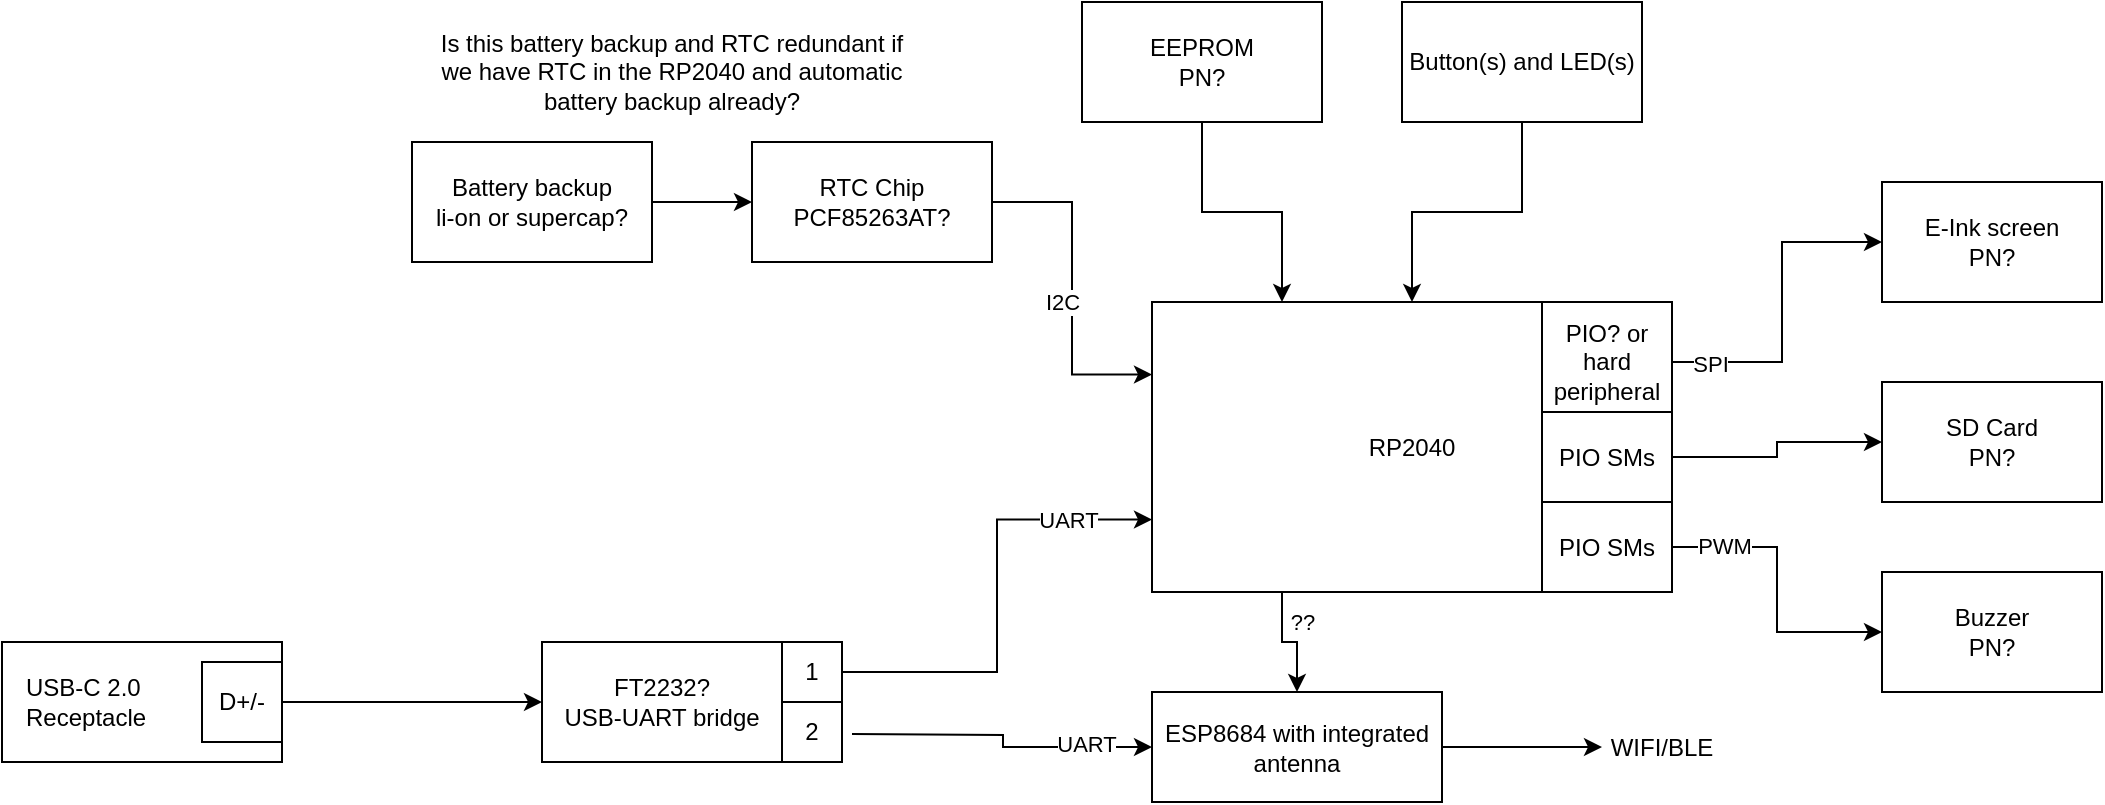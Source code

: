 <mxfile version="23.1.5" type="device" pages="2">
  <diagram id="R2lEEEUBdFMjLlhIrx00" name="Data Path">
    <mxGraphModel dx="1434" dy="836" grid="1" gridSize="10" guides="1" tooltips="1" connect="1" arrows="1" fold="1" page="1" pageScale="1" pageWidth="1700" pageHeight="1100" math="0" shadow="0" extFonts="Permanent Marker^https://fonts.googleapis.com/css?family=Permanent+Marker">
      <root>
        <mxCell id="0" />
        <mxCell id="1" parent="0" />
        <mxCell id="wMOnWl37XSj11jP713QI-9" value="FT2232?&lt;br&gt;USB-UART bridge" style="rounded=0;whiteSpace=wrap;html=1;" parent="1" vertex="1">
          <mxGeometry x="590" y="670" width="120" height="60" as="geometry" />
        </mxCell>
        <mxCell id="wMOnWl37XSj11jP713QI-11" value="&amp;nbsp; &amp;nbsp;USB-C 2.0 &lt;br&gt;&amp;nbsp; &amp;nbsp;Receptacle" style="rounded=0;whiteSpace=wrap;html=1;align=left;" parent="1" vertex="1">
          <mxGeometry x="320" y="670" width="140" height="60" as="geometry" />
        </mxCell>
        <mxCell id="wMOnWl37XSj11jP713QI-14" style="edgeStyle=orthogonalEdgeStyle;rounded=0;orthogonalLoop=1;jettySize=auto;html=1;entryX=0;entryY=0.5;entryDx=0;entryDy=0;" parent="1" source="wMOnWl37XSj11jP713QI-13" target="wMOnWl37XSj11jP713QI-9" edge="1">
          <mxGeometry relative="1" as="geometry" />
        </mxCell>
        <mxCell id="wMOnWl37XSj11jP713QI-13" value="D+/-" style="whiteSpace=wrap;html=1;aspect=fixed;" parent="1" vertex="1">
          <mxGeometry x="420" y="680" width="40" height="40" as="geometry" />
        </mxCell>
        <mxCell id="wMOnWl37XSj11jP713QI-42" style="edgeStyle=orthogonalEdgeStyle;rounded=0;orthogonalLoop=1;jettySize=auto;html=1;entryX=0;entryY=0.5;entryDx=0;entryDy=0;" parent="1" source="wMOnWl37XSj11jP713QI-15" target="wMOnWl37XSj11jP713QI-41" edge="1">
          <mxGeometry relative="1" as="geometry">
            <Array as="points">
              <mxPoint x="1210" y="530" />
              <mxPoint x="1210" y="470" />
            </Array>
          </mxGeometry>
        </mxCell>
        <mxCell id="wMOnWl37XSj11jP713QI-43" value="SPI" style="edgeLabel;html=1;align=center;verticalAlign=middle;resizable=0;points=[];" parent="wMOnWl37XSj11jP713QI-42" vertex="1" connectable="0">
          <mxGeometry x="0.36" y="2" relative="1" as="geometry">
            <mxPoint x="-34" y="58" as="offset" />
          </mxGeometry>
        </mxCell>
        <mxCell id="KRrXA6NS5M0XdtmwibU5-5" style="edgeStyle=orthogonalEdgeStyle;rounded=0;orthogonalLoop=1;jettySize=auto;html=1;entryX=0.5;entryY=0;entryDx=0;entryDy=0;exitX=0.25;exitY=1;exitDx=0;exitDy=0;" parent="1" source="wMOnWl37XSj11jP713QI-15" target="wMOnWl37XSj11jP713QI-16" edge="1">
          <mxGeometry relative="1" as="geometry" />
        </mxCell>
        <mxCell id="KRrXA6NS5M0XdtmwibU5-8" value="??" style="edgeLabel;html=1;align=center;verticalAlign=middle;resizable=0;points=[];" parent="KRrXA6NS5M0XdtmwibU5-5" vertex="1" connectable="0">
          <mxGeometry x="-0.2" y="1" relative="1" as="geometry">
            <mxPoint x="9" y="-8" as="offset" />
          </mxGeometry>
        </mxCell>
        <mxCell id="wMOnWl37XSj11jP713QI-15" value="&lt;div style=&quot;text-align: justify;&quot;&gt;&lt;span style=&quot;background-color: initial;&quot;&gt;RP2040&lt;/span&gt;&lt;/div&gt;" style="rounded=0;whiteSpace=wrap;html=1;" parent="1" vertex="1">
          <mxGeometry x="895" y="500" width="260" height="145" as="geometry" />
        </mxCell>
        <mxCell id="KRrXA6NS5M0XdtmwibU5-4" style="edgeStyle=orthogonalEdgeStyle;rounded=0;orthogonalLoop=1;jettySize=auto;html=1;entryX=0;entryY=0.5;entryDx=0;entryDy=0;" parent="1" source="wMOnWl37XSj11jP713QI-16" target="wMOnWl37XSj11jP713QI-45" edge="1">
          <mxGeometry relative="1" as="geometry" />
        </mxCell>
        <mxCell id="wMOnWl37XSj11jP713QI-16" value="&lt;div style=&quot;&quot;&gt;&lt;span style=&quot;background-color: initial;&quot;&gt;ESP8684 with integrated antenna&lt;/span&gt;&lt;/div&gt;" style="rounded=0;whiteSpace=wrap;html=1;align=center;" parent="1" vertex="1">
          <mxGeometry x="895" y="695" width="145" height="55" as="geometry" />
        </mxCell>
        <mxCell id="wMOnWl37XSj11jP713QI-17" value="1" style="whiteSpace=wrap;html=1;aspect=fixed;" parent="1" vertex="1">
          <mxGeometry x="710" y="670" width="30" height="30" as="geometry" />
        </mxCell>
        <mxCell id="wMOnWl37XSj11jP713QI-18" value="2" style="whiteSpace=wrap;html=1;aspect=fixed;" parent="1" vertex="1">
          <mxGeometry x="710" y="700" width="30" height="30" as="geometry" />
        </mxCell>
        <mxCell id="wMOnWl37XSj11jP713QI-19" style="edgeStyle=orthogonalEdgeStyle;rounded=0;orthogonalLoop=1;jettySize=auto;html=1;entryX=0;entryY=0.75;entryDx=0;entryDy=0;" parent="1" source="wMOnWl37XSj11jP713QI-17" target="wMOnWl37XSj11jP713QI-15" edge="1">
          <mxGeometry relative="1" as="geometry" />
        </mxCell>
        <mxCell id="wMOnWl37XSj11jP713QI-21" value="UART" style="edgeLabel;html=1;align=center;verticalAlign=middle;resizable=0;points=[];" parent="wMOnWl37XSj11jP713QI-19" vertex="1" connectable="0">
          <mxGeometry x="-0.394" y="1" relative="1" as="geometry">
            <mxPoint x="43" y="-75" as="offset" />
          </mxGeometry>
        </mxCell>
        <mxCell id="wMOnWl37XSj11jP713QI-20" style="edgeStyle=orthogonalEdgeStyle;rounded=0;orthogonalLoop=1;jettySize=auto;html=1;entryX=0;entryY=0.5;entryDx=0;entryDy=0;" parent="1" target="wMOnWl37XSj11jP713QI-16" edge="1">
          <mxGeometry relative="1" as="geometry">
            <mxPoint x="745" y="716.014" as="sourcePoint" />
            <mxPoint x="895" y="715" as="targetPoint" />
          </mxGeometry>
        </mxCell>
        <mxCell id="wMOnWl37XSj11jP713QI-22" value="UART" style="edgeLabel;html=1;align=center;verticalAlign=middle;resizable=0;points=[];" parent="wMOnWl37XSj11jP713QI-20" vertex="1" connectable="0">
          <mxGeometry x="-0.279" relative="1" as="geometry">
            <mxPoint x="61" y="4" as="offset" />
          </mxGeometry>
        </mxCell>
        <mxCell id="wMOnWl37XSj11jP713QI-23" value="RTC Chip&lt;br&gt;PCF85263AT?" style="rounded=0;whiteSpace=wrap;html=1;" parent="1" vertex="1">
          <mxGeometry x="695" y="420" width="120" height="60" as="geometry" />
        </mxCell>
        <mxCell id="wMOnWl37XSj11jP713QI-25" style="edgeStyle=orthogonalEdgeStyle;rounded=0;orthogonalLoop=1;jettySize=auto;html=1;" parent="1" source="wMOnWl37XSj11jP713QI-24" target="wMOnWl37XSj11jP713QI-23" edge="1">
          <mxGeometry relative="1" as="geometry" />
        </mxCell>
        <mxCell id="wMOnWl37XSj11jP713QI-24" value="Battery backup&lt;br&gt;li-on or supercap?" style="rounded=0;whiteSpace=wrap;html=1;" parent="1" vertex="1">
          <mxGeometry x="525" y="420" width="120" height="60" as="geometry" />
        </mxCell>
        <mxCell id="wMOnWl37XSj11jP713QI-29" style="edgeStyle=orthogonalEdgeStyle;rounded=0;orthogonalLoop=1;jettySize=auto;html=1;entryX=0;entryY=0.25;entryDx=0;entryDy=0;" parent="1" source="wMOnWl37XSj11jP713QI-23" target="wMOnWl37XSj11jP713QI-15" edge="1">
          <mxGeometry relative="1" as="geometry" />
        </mxCell>
        <mxCell id="wMOnWl37XSj11jP713QI-41" value="E-Ink screen&lt;br&gt;PN?" style="rounded=0;whiteSpace=wrap;html=1;" parent="1" vertex="1">
          <mxGeometry x="1260" y="440" width="110" height="60" as="geometry" />
        </mxCell>
        <mxCell id="wMOnWl37XSj11jP713QI-45" value="WIFI/BLE" style="text;html=1;align=center;verticalAlign=middle;whiteSpace=wrap;rounded=0;" parent="1" vertex="1">
          <mxGeometry x="1120" y="707.5" width="60" height="30" as="geometry" />
        </mxCell>
        <mxCell id="KRrXA6NS5M0XdtmwibU5-3" style="edgeStyle=orthogonalEdgeStyle;rounded=0;orthogonalLoop=1;jettySize=auto;html=1;entryX=0;entryY=0.5;entryDx=0;entryDy=0;" parent="1" source="wMOnWl37XSj11jP713QI-48" target="KRrXA6NS5M0XdtmwibU5-2" edge="1">
          <mxGeometry relative="1" as="geometry" />
        </mxCell>
        <mxCell id="KRrXA6NS5M0XdtmwibU5-7" value="PWM" style="edgeLabel;html=1;align=center;verticalAlign=middle;resizable=0;points=[];" parent="KRrXA6NS5M0XdtmwibU5-3" vertex="1" connectable="0">
          <mxGeometry x="0.061" y="-1" relative="1" as="geometry">
            <mxPoint x="-26" y="-26" as="offset" />
          </mxGeometry>
        </mxCell>
        <mxCell id="wMOnWl37XSj11jP713QI-48" value="PIO SMs" style="rounded=0;whiteSpace=wrap;html=1;" parent="1" vertex="1">
          <mxGeometry x="1090" y="600" width="65" height="45" as="geometry" />
        </mxCell>
        <mxCell id="wMOnWl37XSj11jP713QI-49" value="PIO? or hard peripheral" style="rounded=0;whiteSpace=wrap;html=1;" parent="1" vertex="1">
          <mxGeometry x="1090" y="500" width="65" height="60" as="geometry" />
        </mxCell>
        <mxCell id="KRrXA6NS5M0XdtmwibU5-2" value="Buzzer&lt;br&gt;PN?" style="rounded=0;whiteSpace=wrap;html=1;" parent="1" vertex="1">
          <mxGeometry x="1260" y="635" width="110" height="60" as="geometry" />
        </mxCell>
        <mxCell id="KRrXA6NS5M0XdtmwibU5-10" style="edgeStyle=orthogonalEdgeStyle;rounded=0;orthogonalLoop=1;jettySize=auto;html=1;entryX=0.25;entryY=0;entryDx=0;entryDy=0;" parent="1" source="KRrXA6NS5M0XdtmwibU5-9" target="wMOnWl37XSj11jP713QI-15" edge="1">
          <mxGeometry relative="1" as="geometry" />
        </mxCell>
        <mxCell id="KRrXA6NS5M0XdtmwibU5-9" value="&lt;span style=&quot;font-weight: normal;&quot;&gt;EEPROM&lt;br&gt;PN?&lt;/span&gt;" style="rounded=0;whiteSpace=wrap;html=1;fontStyle=1" parent="1" vertex="1">
          <mxGeometry x="860" y="350" width="120" height="60" as="geometry" />
        </mxCell>
        <mxCell id="KRrXA6NS5M0XdtmwibU5-12" style="edgeStyle=orthogonalEdgeStyle;rounded=0;orthogonalLoop=1;jettySize=auto;html=1;entryX=0.5;entryY=0;entryDx=0;entryDy=0;" parent="1" source="KRrXA6NS5M0XdtmwibU5-11" target="wMOnWl37XSj11jP713QI-15" edge="1">
          <mxGeometry relative="1" as="geometry" />
        </mxCell>
        <mxCell id="KRrXA6NS5M0XdtmwibU5-11" value="Button(s) and LED(s)" style="rounded=0;whiteSpace=wrap;html=1;" parent="1" vertex="1">
          <mxGeometry x="1020" y="350" width="120" height="60" as="geometry" />
        </mxCell>
        <mxCell id="KRrXA6NS5M0XdtmwibU5-22" value="I2C" style="edgeLabel;html=1;align=center;verticalAlign=middle;resizable=0;points=[];" parent="1" vertex="1" connectable="0">
          <mxGeometry x="850" y="500.0" as="geometry" />
        </mxCell>
        <mxCell id="bKKHbc3bsOOG26eRoQBU-3" style="edgeStyle=orthogonalEdgeStyle;rounded=0;orthogonalLoop=1;jettySize=auto;html=1;entryX=0;entryY=0.5;entryDx=0;entryDy=0;" parent="1" source="bKKHbc3bsOOG26eRoQBU-1" target="bKKHbc3bsOOG26eRoQBU-2" edge="1">
          <mxGeometry relative="1" as="geometry" />
        </mxCell>
        <mxCell id="bKKHbc3bsOOG26eRoQBU-1" value="PIO SMs" style="rounded=0;whiteSpace=wrap;html=1;" parent="1" vertex="1">
          <mxGeometry x="1090" y="555" width="65" height="45" as="geometry" />
        </mxCell>
        <mxCell id="bKKHbc3bsOOG26eRoQBU-2" value="SD Card&lt;br&gt;PN?" style="rounded=0;whiteSpace=wrap;html=1;" parent="1" vertex="1">
          <mxGeometry x="1260" y="540" width="110" height="60" as="geometry" />
        </mxCell>
        <mxCell id="bKKHbc3bsOOG26eRoQBU-4" value="Is this battery backup and RTC redundant if we have RTC in the RP2040 and automatic battery backup already?" style="text;html=1;align=center;verticalAlign=middle;whiteSpace=wrap;rounded=0;" parent="1" vertex="1">
          <mxGeometry x="530" y="360" width="250" height="50" as="geometry" />
        </mxCell>
      </root>
    </mxGraphModel>
  </diagram>
  <diagram id="SJFi7MKumW1ktK8oSeol" name="Power path">
    <mxGraphModel dx="1434" dy="836" grid="1" gridSize="10" guides="1" tooltips="1" connect="1" arrows="1" fold="1" page="1" pageScale="1" pageWidth="1700" pageHeight="1100" math="0" shadow="0">
      <root>
        <mxCell id="0" />
        <mxCell id="1" parent="0" />
        <mxCell id="76JB4XDgyek0RS08VswH-2" style="edgeStyle=orthogonalEdgeStyle;rounded=0;orthogonalLoop=1;jettySize=auto;html=1;entryX=0;entryY=0.25;entryDx=0;entryDy=0;fillColor=#1ba1e2;strokeColor=#006EAF;strokeWidth=4;exitX=1;exitY=0.5;exitDx=0;exitDy=0;" parent="1" source="76JB4XDgyek0RS08VswH-8" target="8-pdcfiz7RIw2LRktcdu-10" edge="1">
          <mxGeometry relative="1" as="geometry">
            <mxPoint x="575" y="468" as="sourcePoint" />
            <mxPoint x="735" y="538" as="targetPoint" />
            <Array as="points">
              <mxPoint x="660" y="560" />
              <mxPoint x="660" y="589" />
            </Array>
          </mxGeometry>
        </mxCell>
        <mxCell id="8-pdcfiz7RIw2LRktcdu-3" value="Rechargeable battery" style="rounded=0;whiteSpace=wrap;html=1;align=center;" parent="1" vertex="1">
          <mxGeometry x="560" y="685" width="100" height="50" as="geometry" />
        </mxCell>
        <mxCell id="8-pdcfiz7RIw2LRktcdu-4" value="5V0_USB" style="text;html=1;align=center;verticalAlign=middle;whiteSpace=wrap;rounded=0;" parent="1" vertex="1">
          <mxGeometry x="690" y="560" width="60" height="30" as="geometry" />
        </mxCell>
        <mxCell id="8-pdcfiz7RIw2LRktcdu-5" style="edgeStyle=orthogonalEdgeStyle;rounded=0;orthogonalLoop=1;jettySize=auto;html=1;fillColor=#d80073;strokeColor=#A50040;strokeWidth=4;exitX=1;exitY=0.5;exitDx=0;exitDy=0;entryX=0;entryY=0.75;entryDx=0;entryDy=0;endArrow=none;endFill=0;" parent="1" source="8-pdcfiz7RIw2LRktcdu-3" target="8-pdcfiz7RIw2LRktcdu-10" edge="1">
          <mxGeometry relative="1" as="geometry">
            <mxPoint x="630" y="718" as="sourcePoint" />
            <mxPoint x="735" y="723" as="targetPoint" />
            <Array as="points">
              <mxPoint x="700" y="710" />
              <mxPoint x="700" y="686" />
            </Array>
          </mxGeometry>
        </mxCell>
        <mxCell id="8-pdcfiz7RIw2LRktcdu-10" value="LTC3553??&lt;div&gt;LTC3559??&lt;/div&gt;&lt;div&gt;BQ2407x+reg?&lt;br&gt;&lt;/div&gt;&lt;div&gt;MP2650+reg?MP2625B+reg?&lt;br&gt;&lt;/div&gt;&lt;div&gt;bq24070 +reg?&lt;br&gt;&lt;/div&gt;" style="rounded=0;whiteSpace=wrap;html=1;" parent="1" vertex="1">
          <mxGeometry x="810" y="540" width="250" height="195" as="geometry" />
        </mxCell>
        <mxCell id="8-pdcfiz7RIw2LRktcdu-17" value="3V3_SYS" style="text;html=1;align=center;verticalAlign=middle;whiteSpace=wrap;rounded=0;" parent="1" vertex="1">
          <mxGeometry x="1070" y="610" width="60" height="30" as="geometry" />
        </mxCell>
        <mxCell id="4-h4_BSAQuMtumMijr9--2" style="edgeStyle=orthogonalEdgeStyle;rounded=0;orthogonalLoop=1;jettySize=auto;html=1;strokeWidth=4;" parent="1" edge="1">
          <mxGeometry relative="1" as="geometry">
            <mxPoint x="1160" y="640" as="targetPoint" />
            <mxPoint x="1060" y="640" as="sourcePoint" />
          </mxGeometry>
        </mxCell>
        <mxCell id="_Ap_r3wV2wbH8d6Qj0ez-1" value="" style="group" parent="1" vertex="1" connectable="0">
          <mxGeometry x="480" y="530" width="140" height="60" as="geometry" />
        </mxCell>
        <mxCell id="76JB4XDgyek0RS08VswH-1" value="&amp;nbsp; &amp;nbsp;USB-C 2.0 &lt;br&gt;&amp;nbsp; &amp;nbsp;Receptacle" style="rounded=0;whiteSpace=wrap;html=1;align=left;" parent="_Ap_r3wV2wbH8d6Qj0ez-1" vertex="1">
          <mxGeometry width="140" height="60" as="geometry" />
        </mxCell>
        <mxCell id="76JB4XDgyek0RS08VswH-8" value="VBUS" style="whiteSpace=wrap;html=1;aspect=fixed;" parent="_Ap_r3wV2wbH8d6Qj0ez-1" vertex="1">
          <mxGeometry x="100" y="10" width="40" height="40" as="geometry" />
        </mxCell>
      </root>
    </mxGraphModel>
  </diagram>
</mxfile>
